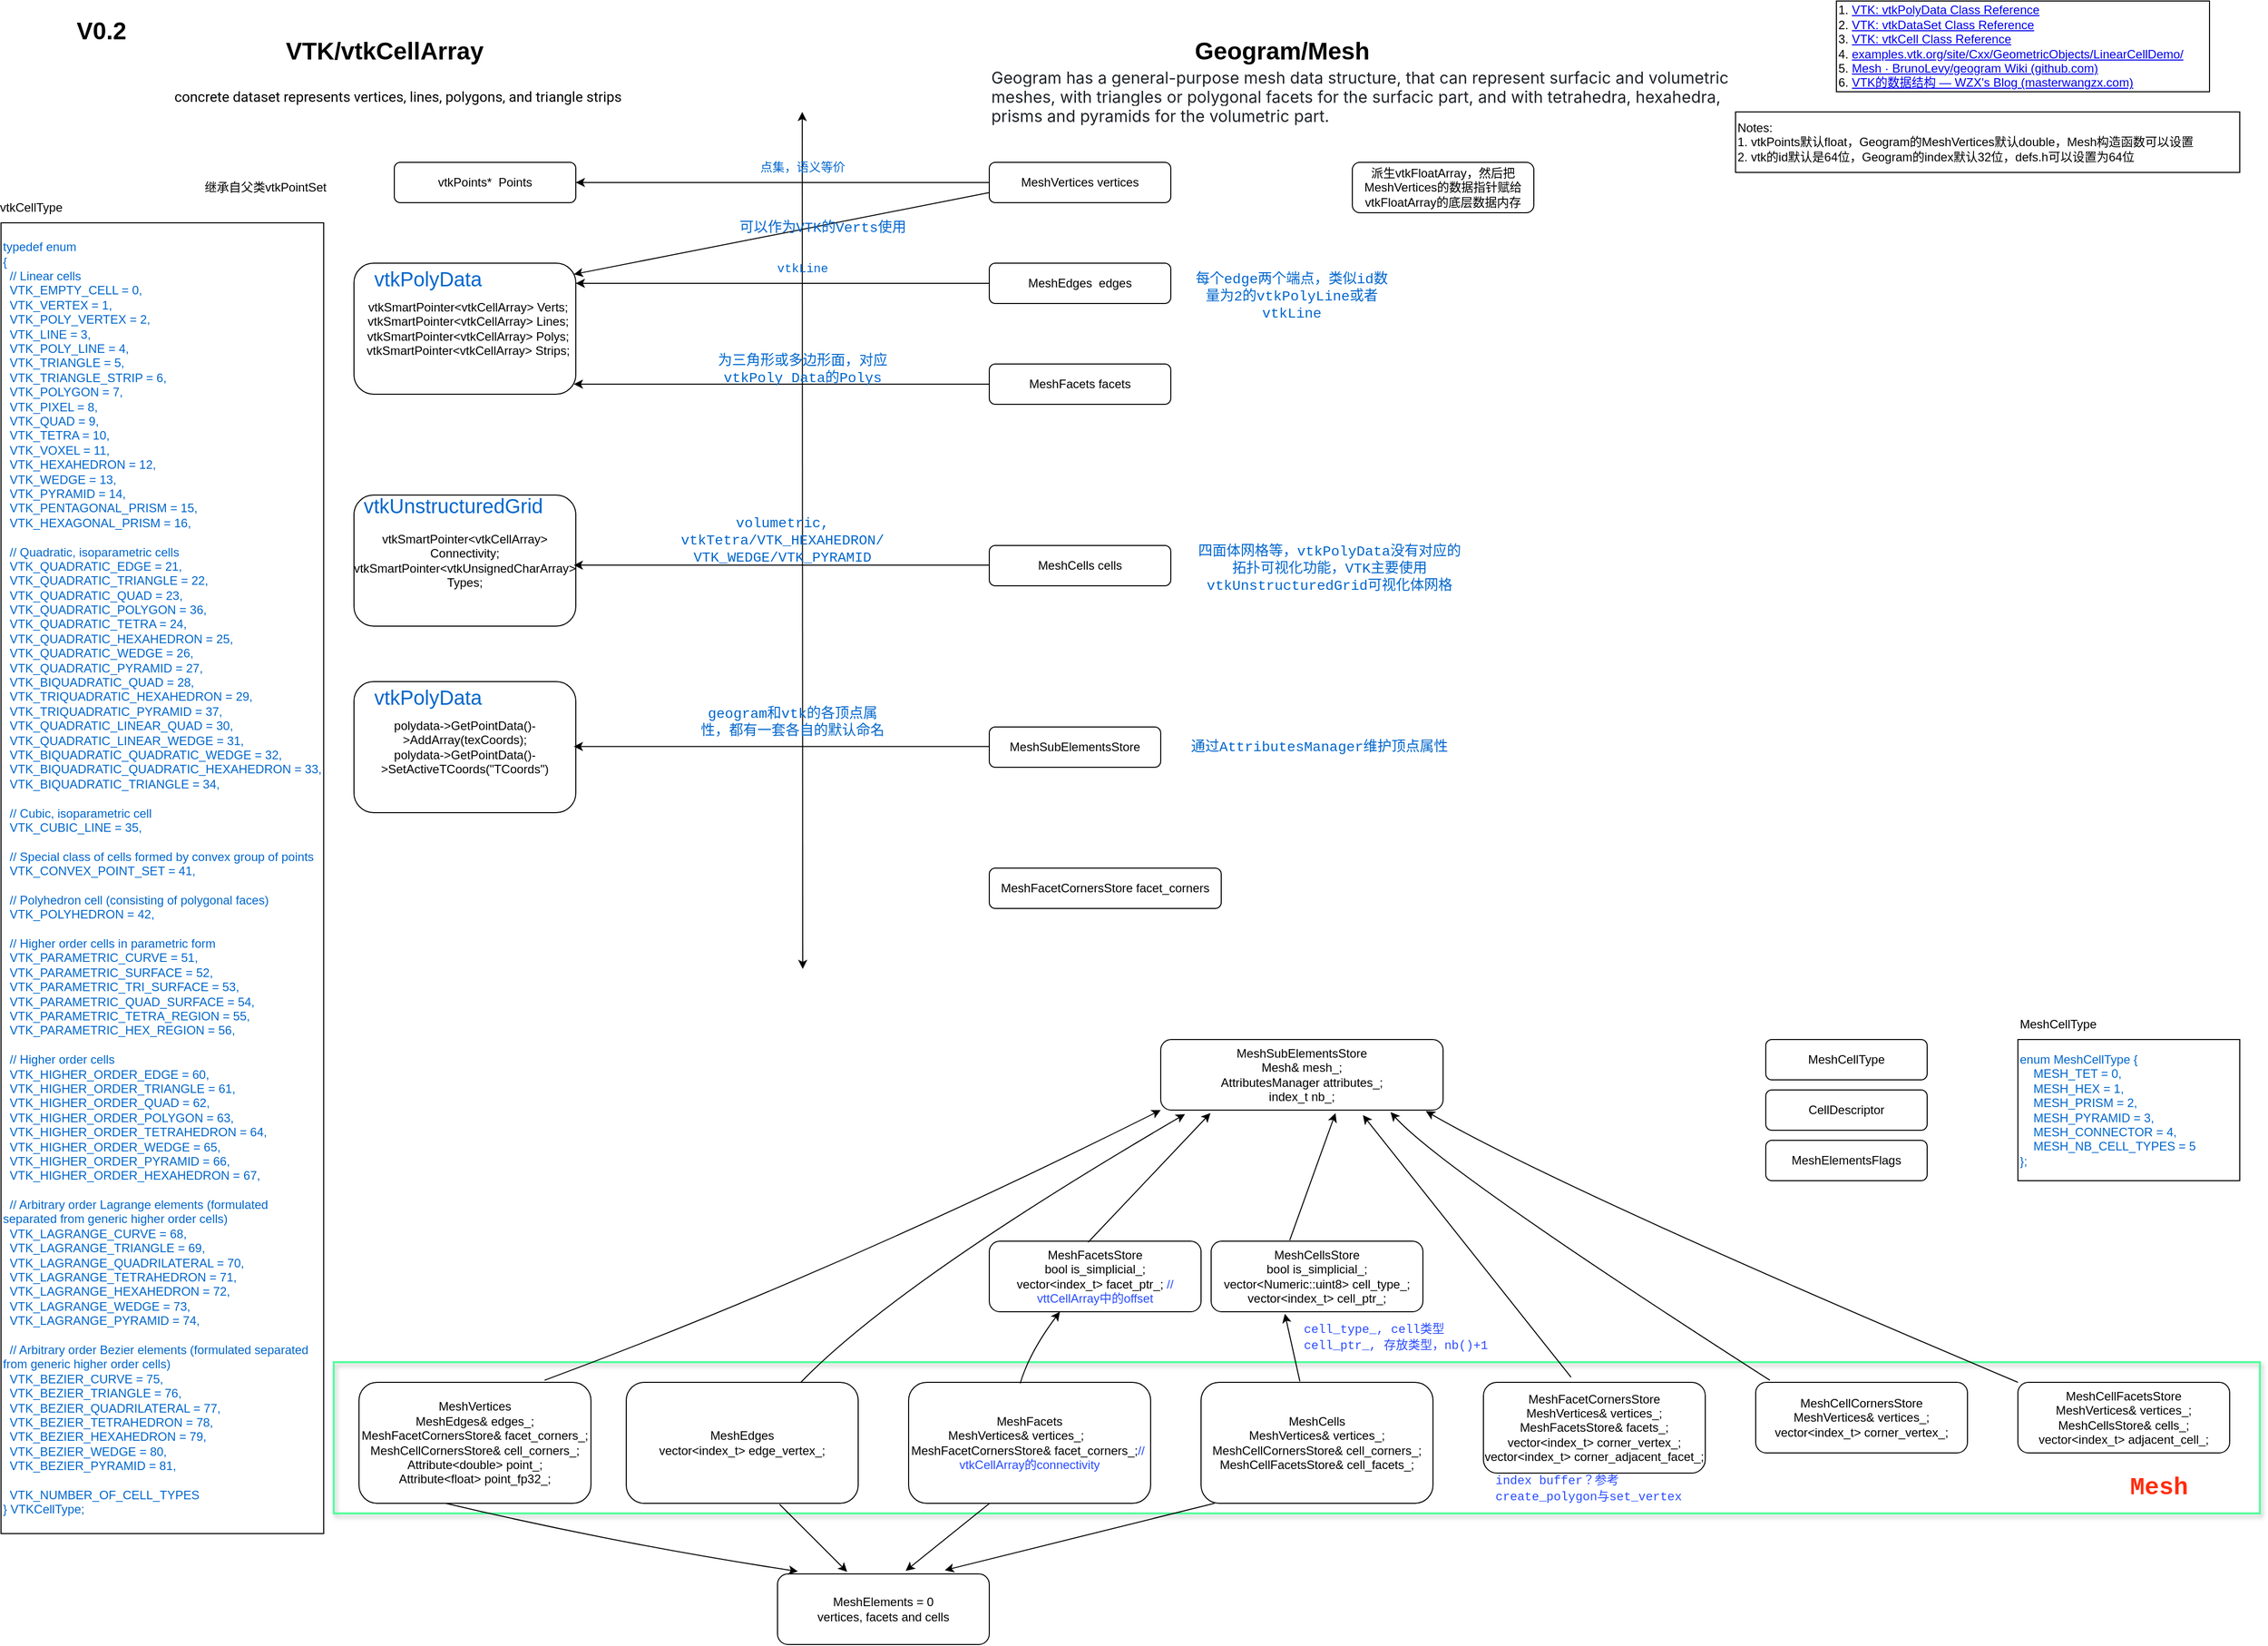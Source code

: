 <mxfile version="24.0.5" type="github">
  <diagram name="第 1 页" id="XMMu1WaElMCEHJz5GcHH">
    <mxGraphModel dx="2293" dy="1111" grid="1" gridSize="10" guides="1" tooltips="1" connect="1" arrows="1" fold="1" page="1" pageScale="1" pageWidth="2336" pageHeight="1654" math="0" shadow="0">
      <root>
        <mxCell id="0" />
        <mxCell id="1" parent="0" />
        <mxCell id="H90W-LeO9eNFpw4Knfnw-34" value="" style="rounded=0;whiteSpace=wrap;html=1;fillColor=none;strokeWidth=2;strokeColor=#52FF9D;glass=0;shadow=1;textShadow=1;" parent="1" vertex="1">
          <mxGeometry x="370" y="1360" width="1910" height="150" as="geometry" />
        </mxCell>
        <mxCell id="1BC19tzi-7-pTtwrjPw2-1" value="" style="endArrow=classic;startArrow=classic;html=1;rounded=0;" parent="1" edge="1">
          <mxGeometry width="50" height="50" relative="1" as="geometry">
            <mxPoint x="835" y="970" as="sourcePoint" />
            <mxPoint x="834.5" y="120" as="targetPoint" />
          </mxGeometry>
        </mxCell>
        <mxCell id="1BC19tzi-7-pTtwrjPw2-17" style="edgeStyle=orthogonalEdgeStyle;rounded=0;orthogonalLoop=1;jettySize=auto;html=1;exitX=0;exitY=0.5;exitDx=0;exitDy=0;entryX=1;entryY=0.5;entryDx=0;entryDy=0;" parent="1" source="1BC19tzi-7-pTtwrjPw2-2" target="1BC19tzi-7-pTtwrjPw2-7" edge="1">
          <mxGeometry relative="1" as="geometry" />
        </mxCell>
        <mxCell id="1BC19tzi-7-pTtwrjPw2-2" value="MeshVertices&amp;nbsp;vertices" style="rounded=1;whiteSpace=wrap;html=1;fillColor=none;" parent="1" vertex="1">
          <mxGeometry x="1020" y="170" width="180" height="40" as="geometry" />
        </mxCell>
        <mxCell id="1BC19tzi-7-pTtwrjPw2-3" style="edgeStyle=orthogonalEdgeStyle;rounded=0;orthogonalLoop=1;jettySize=auto;html=1;exitX=1;exitY=1;exitDx=0;exitDy=0;entryX=1;entryY=0.75;entryDx=0;entryDy=0;opacity=0;" parent="1" source="1BC19tzi-7-pTtwrjPw2-2" target="1BC19tzi-7-pTtwrjPw2-2" edge="1">
          <mxGeometry relative="1" as="geometry" />
        </mxCell>
        <mxCell id="1BC19tzi-7-pTtwrjPw2-4" value="MeshEdges&amp;nbsp; edges" style="rounded=1;whiteSpace=wrap;html=1;fillColor=none;" parent="1" vertex="1">
          <mxGeometry x="1020" y="270" width="180" height="40" as="geometry" />
        </mxCell>
        <mxCell id="1BC19tzi-7-pTtwrjPw2-5" value="MeshFacets facets" style="rounded=1;whiteSpace=wrap;html=1;fillColor=none;" parent="1" vertex="1">
          <mxGeometry x="1020" y="370" width="180" height="40" as="geometry" />
        </mxCell>
        <mxCell id="1BC19tzi-7-pTtwrjPw2-6" value="MeshCells cells" style="rounded=1;whiteSpace=wrap;html=1;fillColor=none;" parent="1" vertex="1">
          <mxGeometry x="1020" y="550" width="180" height="40" as="geometry" />
        </mxCell>
        <mxCell id="1BC19tzi-7-pTtwrjPw2-7" value="vtkPoints*&amp;nbsp; Points" style="rounded=1;whiteSpace=wrap;html=1;fillColor=none;" parent="1" vertex="1">
          <mxGeometry x="430" y="170" width="180" height="40" as="geometry" />
        </mxCell>
        <mxCell id="1BC19tzi-7-pTtwrjPw2-8" value="Geogram/Mesh" style="text;strokeColor=none;fillColor=none;html=1;fontSize=24;fontStyle=1;verticalAlign=middle;align=center;" parent="1" vertex="1">
          <mxGeometry x="1260" y="40" width="100" height="40" as="geometry" />
        </mxCell>
        <mxCell id="1BC19tzi-7-pTtwrjPw2-9" value="VTK/&lt;span style=&quot;text-wrap: wrap;&quot;&gt;&lt;font style=&quot;font-size: 24px;&quot;&gt;vtkCellArray&lt;/font&gt;&lt;/span&gt;" style="text;strokeColor=none;fillColor=none;html=1;fontSize=24;fontStyle=1;verticalAlign=middle;align=center;" parent="1" vertex="1">
          <mxGeometry x="370" y="40" width="100" height="40" as="geometry" />
        </mxCell>
        <mxCell id="1BC19tzi-7-pTtwrjPw2-10" value="1.&amp;nbsp;&lt;a href=&quot;https://vtk.org/doc/nightly/html/classvtkPolyData.html&quot;&gt;VTK: vtkPolyData Class Reference&lt;/a&gt;&lt;div&gt;2.&amp;nbsp;&lt;a href=&quot;https://vtk.org/doc/nightly/html/classvtkDataSet.html&quot;&gt;VTK: vtkDataSet Class Reference&lt;/a&gt;&lt;/div&gt;&lt;div&gt;3.&amp;nbsp;&lt;a href=&quot;https://vtk.org/doc/nightly/html/classvtkCell.html&quot;&gt;VTK: vtkCell Class Reference&lt;/a&gt;&lt;/div&gt;&lt;div&gt;4.&amp;nbsp;&lt;a href=&quot;https://examples.vtk.org/site/Cxx/GeometricObjects/LinearCellDemo/&quot;&gt;examples.vtk.org/site/Cxx/GeometricObjects/LinearCellDemo/&lt;/a&gt;&lt;br&gt;&lt;div&gt;5.&amp;nbsp;&lt;a style=&quot;background-color: initial;&quot; href=&quot;https://github.com/BrunoLevy/geogram/wiki/Mesh&quot;&gt;Mesh · BrunoLevy/geogram Wiki (github.com)&lt;/a&gt;&lt;/div&gt;&lt;/div&gt;&lt;div&gt;6.&amp;nbsp;&lt;a style=&quot;background-color: initial;&quot; href=&quot;https://masterwangzx.com/2018/10/23/vtk-data-structure/&quot;&gt;VTK的数据结构 — WZX&#39;s Blog (masterwangzx.com)&lt;/a&gt;&lt;/div&gt;" style="rounded=0;whiteSpace=wrap;html=1;align=left;" parent="1" vertex="1">
          <mxGeometry x="1860" y="10" width="370" height="90" as="geometry" />
        </mxCell>
        <mxCell id="1BC19tzi-7-pTtwrjPw2-11" value="继承自父类vtkPointSet" style="text;html=1;align=left;verticalAlign=middle;whiteSpace=wrap;rounded=0;" parent="1" vertex="1">
          <mxGeometry x="240" y="180" width="130" height="30" as="geometry" />
        </mxCell>
        <mxCell id="1BC19tzi-7-pTtwrjPw2-12" value="MeshFacetCornersStore facet_corners" style="rounded=1;whiteSpace=wrap;html=1;fillColor=none;" parent="1" vertex="1">
          <mxGeometry x="1020" y="870" width="230" height="40" as="geometry" />
        </mxCell>
        <mxCell id="1BC19tzi-7-pTtwrjPw2-13" value="&lt;div&gt;&amp;nbsp; vtkSmartPointer&amp;lt;vtkCellArray&amp;gt; Verts;&lt;/div&gt;&lt;div&gt;&amp;nbsp; vtkSmartPointer&amp;lt;vtkCellArray&amp;gt; Lines;&lt;/div&gt;&lt;div&gt;&amp;nbsp; vtkSmartPointer&amp;lt;vtkCellArray&amp;gt; Polys;&lt;/div&gt;&lt;div&gt;&amp;nbsp; vtkSmartPointer&amp;lt;vtkCellArray&amp;gt; Strips;&lt;/div&gt;" style="rounded=1;whiteSpace=wrap;html=1;fillColor=none;" parent="1" vertex="1">
          <mxGeometry x="390" y="270" width="220" height="130" as="geometry" />
        </mxCell>
        <mxCell id="1BC19tzi-7-pTtwrjPw2-14" value="&lt;span style=&quot;font-family: Roboto, sans-serif; font-size: 14px; background-color: rgb(255, 255, 255);&quot;&gt;concrete dataset represents vertices, lines, polygons, and triangle strips&lt;/span&gt;" style="text;html=1;align=left;verticalAlign=middle;whiteSpace=wrap;rounded=0;" parent="1" vertex="1">
          <mxGeometry x="210" y="90" width="460" height="30" as="geometry" />
        </mxCell>
        <mxCell id="1BC19tzi-7-pTtwrjPw2-15" value="&lt;span style=&quot;color: rgb(31, 35, 40); font-family: -apple-system, BlinkMacSystemFont, &amp;quot;Segoe UI&amp;quot;, &amp;quot;Noto Sans&amp;quot;, Helvetica, Arial, sans-serif, &amp;quot;Apple Color Emoji&amp;quot;, &amp;quot;Segoe UI Emoji&amp;quot;; font-size: 16px; background-color: rgb(255, 255, 255);&quot;&gt;Geogram has a general-purpose mesh data structure, that can represent surfacic and volumetric meshes, with triangles or polygonal facets for the surfacic part, and with tetrahedra, hexahedra, prisms and pyramids for the volumetric part.&lt;/span&gt;" style="text;html=1;align=left;verticalAlign=middle;whiteSpace=wrap;rounded=0;" parent="1" vertex="1">
          <mxGeometry x="1020" y="90" width="740" height="30" as="geometry" />
        </mxCell>
        <mxCell id="1BC19tzi-7-pTtwrjPw2-16" value="vtkCellType" style="text;html=1;align=center;verticalAlign=middle;whiteSpace=wrap;rounded=0;" parent="1" vertex="1">
          <mxGeometry x="40" y="200" width="60" height="30" as="geometry" />
        </mxCell>
        <mxCell id="1BC19tzi-7-pTtwrjPw2-20" value="" style="endArrow=classic;html=1;rounded=0;entryX=0.991;entryY=0.085;entryDx=0;entryDy=0;entryPerimeter=0;exitX=0;exitY=0.75;exitDx=0;exitDy=0;" parent="1" source="1BC19tzi-7-pTtwrjPw2-2" target="1BC19tzi-7-pTtwrjPw2-13" edge="1">
          <mxGeometry width="50" height="50" relative="1" as="geometry">
            <mxPoint x="700" y="280" as="sourcePoint" />
            <mxPoint x="750" y="230" as="targetPoint" />
          </mxGeometry>
        </mxCell>
        <mxCell id="1BC19tzi-7-pTtwrjPw2-21" value="&lt;font color=&quot;#0066cc&quot; face=&quot;Courier New&quot;&gt;点集，语义等价&lt;/font&gt;" style="text;html=1;align=center;verticalAlign=middle;whiteSpace=wrap;rounded=0;" parent="1" vertex="1">
          <mxGeometry x="770" y="160" width="130" height="30" as="geometry" />
        </mxCell>
        <mxCell id="1BC19tzi-7-pTtwrjPw2-22" value="&lt;font color=&quot;#0066cc&quot; style=&quot;font-size: 14px;&quot; face=&quot;Courier New&quot;&gt;可以作为VTK的Verts使用&lt;/font&gt;" style="text;html=1;align=center;verticalAlign=middle;whiteSpace=wrap;rounded=0;" parent="1" vertex="1">
          <mxGeometry x="760" y="220" width="190" height="30" as="geometry" />
        </mxCell>
        <mxCell id="1BC19tzi-7-pTtwrjPw2-23" style="edgeStyle=orthogonalEdgeStyle;rounded=0;orthogonalLoop=1;jettySize=auto;html=1;exitX=0;exitY=0.5;exitDx=0;exitDy=0;entryX=0.991;entryY=0.923;entryDx=0;entryDy=0;entryPerimeter=0;" parent="1" source="1BC19tzi-7-pTtwrjPw2-5" target="1BC19tzi-7-pTtwrjPw2-13" edge="1">
          <mxGeometry relative="1" as="geometry" />
        </mxCell>
        <mxCell id="1BC19tzi-7-pTtwrjPw2-24" value="&lt;font color=&quot;#0066cc&quot; style=&quot;font-size: 14px;&quot; face=&quot;Courier New&quot;&gt;为三角形或多边形面，对应vtkPoly Data的Polys&lt;/font&gt;" style="text;html=1;align=center;verticalAlign=middle;whiteSpace=wrap;rounded=0;" parent="1" vertex="1">
          <mxGeometry x="750" y="360" width="170" height="30" as="geometry" />
        </mxCell>
        <mxCell id="1BC19tzi-7-pTtwrjPw2-25" value="&lt;font face=&quot;Courier New&quot; color=&quot;#0066cc&quot;&gt;&lt;span style=&quot;font-size: 14px;&quot;&gt;每个edge两个端点，类似id数量为2的vtkPolyLine或者vtkLine&lt;/span&gt;&lt;/font&gt;" style="text;html=1;align=center;verticalAlign=middle;whiteSpace=wrap;rounded=0;" parent="1" vertex="1">
          <mxGeometry x="1220" y="275" width="200" height="55" as="geometry" />
        </mxCell>
        <mxCell id="1BC19tzi-7-pTtwrjPw2-26" value="&lt;font face=&quot;Courier New&quot; color=&quot;#0066cc&quot;&gt;&lt;span style=&quot;font-size: 14px;&quot;&gt;四面体网格等，vtkPolyData没有对应的拓扑可视化功能，VTK主要使用vtkUnstructuredGrid可视化体网格&lt;/span&gt;&lt;/font&gt;" style="text;html=1;align=center;verticalAlign=middle;whiteSpace=wrap;rounded=0;" parent="1" vertex="1">
          <mxGeometry x="1220" y="540" width="275" height="65" as="geometry" />
        </mxCell>
        <mxCell id="1BC19tzi-7-pTtwrjPw2-27" value="&lt;h1&gt;V0.2&lt;/h1&gt;" style="text;html=1;spacing=5;spacingTop=-20;whiteSpace=wrap;overflow=hidden;rounded=0;" parent="1" vertex="1">
          <mxGeometry x="110" y="20" width="70" height="40" as="geometry" />
        </mxCell>
        <mxCell id="H90W-LeO9eNFpw4Knfnw-1" value="派生vtkFloatArray，然后把MeshVertices的数据指针赋给vtkFloatArray的底层数据内存" style="rounded=1;whiteSpace=wrap;html=1;fillColor=none;" parent="1" vertex="1">
          <mxGeometry x="1380" y="170" width="180" height="50" as="geometry" />
        </mxCell>
        <mxCell id="H90W-LeO9eNFpw4Knfnw-2" value="MeshSubElementsStore&lt;div&gt;&lt;div&gt;Mesh&amp;amp; mesh_;&lt;/div&gt;&lt;div&gt;AttributesManager attributes_;&lt;/div&gt;&lt;div&gt;index_t nb_;&lt;/div&gt;&lt;/div&gt;" style="rounded=1;whiteSpace=wrap;html=1;fillColor=none;" parent="1" vertex="1">
          <mxGeometry x="1190" y="1040" width="280" height="70" as="geometry" />
        </mxCell>
        <mxCell id="H90W-LeO9eNFpw4Knfnw-3" value="MeshElements = 0&lt;div&gt;vertices, facets and cells&lt;br&gt;&lt;/div&gt;" style="rounded=1;whiteSpace=wrap;html=1;fillColor=none;" parent="1" vertex="1">
          <mxGeometry x="810" y="1570" width="210" height="70" as="geometry" />
        </mxCell>
        <mxCell id="H90W-LeO9eNFpw4Knfnw-4" value="&lt;div&gt;MeshVertices&lt;br&gt;&lt;/div&gt;&lt;div&gt;&lt;div&gt;MeshEdges&amp;amp; edges_;&lt;/div&gt;&lt;div&gt;MeshFacetCornersStore&amp;amp; facet_corners_;&lt;/div&gt;&lt;div&gt;MeshCellCornersStore&amp;amp; cell_corners_;&lt;/div&gt;&lt;div&gt;Attribute&amp;lt;double&amp;gt; point_;&lt;/div&gt;&lt;div&gt;Attribute&amp;lt;float&amp;gt; point_fp32_;&lt;/div&gt;&lt;/div&gt;" style="rounded=1;whiteSpace=wrap;html=1;fillColor=none;" parent="1" vertex="1">
          <mxGeometry x="395" y="1380" width="230" height="120" as="geometry" />
        </mxCell>
        <mxCell id="H90W-LeO9eNFpw4Knfnw-6" value="" style="curved=1;endArrow=classic;html=1;rounded=0;entryX=0.096;entryY=-0.035;entryDx=0;entryDy=0;exitX=0.374;exitY=1;exitDx=0;exitDy=0;exitPerimeter=0;entryPerimeter=0;" parent="1" source="H90W-LeO9eNFpw4Knfnw-4" target="H90W-LeO9eNFpw4Knfnw-3" edge="1">
          <mxGeometry width="50" height="50" relative="1" as="geometry">
            <mxPoint x="980" y="1330" as="sourcePoint" />
            <mxPoint x="900" y="1240" as="targetPoint" />
            <Array as="points">
              <mxPoint x="650" y="1540" />
            </Array>
          </mxGeometry>
        </mxCell>
        <mxCell id="H90W-LeO9eNFpw4Knfnw-8" value="" style="curved=1;endArrow=classic;html=1;rounded=0;entryX=0;entryY=1;entryDx=0;entryDy=0;exitX=0.8;exitY=-0.017;exitDx=0;exitDy=0;exitPerimeter=0;" parent="1" source="H90W-LeO9eNFpw4Knfnw-4" target="H90W-LeO9eNFpw4Knfnw-2" edge="1">
          <mxGeometry width="50" height="50" relative="1" as="geometry">
            <mxPoint x="970" y="1370" as="sourcePoint" />
            <mxPoint x="1140" y="1190" as="targetPoint" />
            <Array as="points">
              <mxPoint x="870" y="1270" />
            </Array>
          </mxGeometry>
        </mxCell>
        <mxCell id="H90W-LeO9eNFpw4Knfnw-9" value="MeshEdges&lt;div&gt;vector&amp;lt;index_t&amp;gt; edge_vertex_;&lt;br&gt;&lt;/div&gt;" style="rounded=1;whiteSpace=wrap;html=1;fillColor=none;" parent="1" vertex="1">
          <mxGeometry x="660" y="1380" width="230" height="120" as="geometry" />
        </mxCell>
        <mxCell id="H90W-LeO9eNFpw4Knfnw-10" value="MeshFacetsStore&lt;div&gt;bool is_simplicial_;&lt;br&gt;&lt;div&gt;vector&amp;lt;index_t&amp;gt; facet_ptr_;&lt;font color=&quot;#21ff5c&quot;&gt;&amp;nbsp;&lt;/font&gt;&lt;font color=&quot;#294cff&quot;&gt;// vttCellArray中的offset&lt;/font&gt;&lt;br&gt;&lt;/div&gt;&lt;/div&gt;" style="rounded=1;whiteSpace=wrap;html=1;fillColor=none;" parent="1" vertex="1">
          <mxGeometry x="1020" y="1240" width="210" height="70" as="geometry" />
        </mxCell>
        <mxCell id="H90W-LeO9eNFpw4Knfnw-11" value="" style="curved=1;endArrow=classic;html=1;rounded=0;entryX=0.329;entryY=-0.029;entryDx=0;entryDy=0;entryPerimeter=0;exitX=0.661;exitY=1.008;exitDx=0;exitDy=0;exitPerimeter=0;" parent="1" target="H90W-LeO9eNFpw4Knfnw-3" edge="1" source="H90W-LeO9eNFpw4Knfnw-9">
          <mxGeometry width="50" height="50" relative="1" as="geometry">
            <mxPoint x="819.375" y="1505.01" as="sourcePoint" />
            <mxPoint x="841.3" y="1310" as="targetPoint" />
            <Array as="points" />
          </mxGeometry>
        </mxCell>
        <mxCell id="H90W-LeO9eNFpw4Knfnw-12" value="" style="curved=1;endArrow=classic;html=1;rounded=0;entryX=0.086;entryY=1.057;entryDx=0;entryDy=0;entryPerimeter=0;" parent="1" source="H90W-LeO9eNFpw4Knfnw-9" target="H90W-LeO9eNFpw4Knfnw-2" edge="1">
          <mxGeometry width="50" height="50" relative="1" as="geometry">
            <mxPoint x="724" y="1370.04" as="sourcePoint" />
            <mxPoint x="1030" y="1182.04" as="targetPoint" />
            <Array as="points">
              <mxPoint x="930" y="1280" />
            </Array>
          </mxGeometry>
        </mxCell>
        <mxCell id="H90W-LeO9eNFpw4Knfnw-13" value="&lt;div&gt;&lt;div&gt;MeshFacetCornersStore&lt;br&gt;&lt;/div&gt;&lt;/div&gt;&lt;div&gt;&lt;div&gt;MeshVertices&amp;amp; vertices_;&lt;/div&gt;&lt;div&gt;MeshFacetsStore&amp;amp; facets_;&lt;/div&gt;&lt;div&gt;vector&amp;lt;index_t&amp;gt; corner_vertex_;&lt;/div&gt;&lt;div&gt;vector&amp;lt;index_t&amp;gt; corner_adjacent_facet_;&lt;/div&gt;&lt;/div&gt;" style="rounded=1;whiteSpace=wrap;html=1;fillColor=none;" parent="1" vertex="1">
          <mxGeometry x="1510" y="1380" width="220" height="90" as="geometry" />
        </mxCell>
        <mxCell id="H90W-LeO9eNFpw4Knfnw-14" value="" style="curved=1;endArrow=classic;html=1;rounded=0;entryX=0.176;entryY=1.043;entryDx=0;entryDy=0;exitX=0.467;exitY=0.014;exitDx=0;exitDy=0;exitPerimeter=0;entryPerimeter=0;" parent="1" source="H90W-LeO9eNFpw4Knfnw-10" target="H90W-LeO9eNFpw4Knfnw-2" edge="1">
          <mxGeometry width="50" height="50" relative="1" as="geometry">
            <mxPoint x="988" y="1367.96" as="sourcePoint" />
            <mxPoint x="1091" y="1180" as="targetPoint" />
            <Array as="points" />
          </mxGeometry>
        </mxCell>
        <mxCell id="H90W-LeO9eNFpw4Knfnw-16" value="" style="curved=1;endArrow=classic;html=1;rounded=0;exitX=0.395;exitY=-0.056;exitDx=0;exitDy=0;exitPerimeter=0;entryX=0.716;entryY=1.071;entryDx=0;entryDy=0;entryPerimeter=0;" parent="1" source="H90W-LeO9eNFpw4Knfnw-13" target="H90W-LeO9eNFpw4Knfnw-2" edge="1">
          <mxGeometry width="50" height="50" relative="1" as="geometry">
            <mxPoint x="1199.96" y="1236" as="sourcePoint" />
            <mxPoint x="1240" y="1180" as="targetPoint" />
            <Array as="points" />
          </mxGeometry>
        </mxCell>
        <mxCell id="H90W-LeO9eNFpw4Knfnw-17" value="&lt;div&gt;&lt;div&gt;MeshFacets&lt;br&gt;&lt;/div&gt;&lt;div&gt;MeshVertices&amp;amp; vertices_;&amp;nbsp; &amp;nbsp; &amp;nbsp; &amp;nbsp;&amp;nbsp;&lt;/div&gt;&lt;div&gt;MeshFacetCornersStore&amp;amp; facet_corners_;&lt;font color=&quot;#294cff&quot;&gt;//&amp;nbsp;&lt;/font&gt;&lt;/div&gt;&lt;div&gt;&lt;font color=&quot;#294cff&quot;&gt;vtkCellArray的connectivity&lt;/font&gt;&lt;/div&gt;&lt;/div&gt;" style="rounded=1;whiteSpace=wrap;html=1;fillColor=none;" parent="1" vertex="1">
          <mxGeometry x="940" y="1380" width="240" height="120" as="geometry" />
        </mxCell>
        <mxCell id="H90W-LeO9eNFpw4Knfnw-18" value="" style="curved=1;endArrow=classic;html=1;rounded=0;entryX=0.605;entryY=-0.043;entryDx=0;entryDy=0;entryPerimeter=0;" parent="1" target="H90W-LeO9eNFpw4Knfnw-3" edge="1">
          <mxGeometry width="50" height="50" relative="1" as="geometry">
            <mxPoint x="1020.289" y="1500" as="sourcePoint" />
            <mxPoint x="909.72" y="1300" as="targetPoint" />
            <Array as="points" />
          </mxGeometry>
        </mxCell>
        <mxCell id="H90W-LeO9eNFpw4Knfnw-19" value="" style="curved=1;endArrow=classic;html=1;rounded=0;exitX=0.461;exitY=0.008;exitDx=0;exitDy=0;exitPerimeter=0;" parent="1" source="H90W-LeO9eNFpw4Knfnw-17" edge="1">
          <mxGeometry width="50" height="50" relative="1" as="geometry">
            <mxPoint x="909.63" y="1507.96" as="sourcePoint" />
            <mxPoint x="1090" y="1310" as="targetPoint" />
            <Array as="points">
              <mxPoint x="1060" y="1350" />
            </Array>
          </mxGeometry>
        </mxCell>
        <mxCell id="H90W-LeO9eNFpw4Knfnw-20" value="&lt;div&gt;CellDescriptor&lt;br&gt;&lt;/div&gt;" style="rounded=1;whiteSpace=wrap;html=1;fillColor=none;" parent="1" vertex="1">
          <mxGeometry x="1790" y="1090" width="160" height="40" as="geometry" />
        </mxCell>
        <mxCell id="H90W-LeO9eNFpw4Knfnw-22" value="" style="curved=1;endArrow=classic;html=1;rounded=0;entryX=0.619;entryY=1.043;entryDx=0;entryDy=0;exitX=0.371;exitY=-0.014;exitDx=0;exitDy=0;entryPerimeter=0;exitPerimeter=0;" parent="1" source="H90W-LeO9eNFpw4Knfnw-21" target="H90W-LeO9eNFpw4Knfnw-2" edge="1">
          <mxGeometry width="50" height="50" relative="1" as="geometry">
            <mxPoint x="1309.04" y="1211" as="sourcePoint" />
            <mxPoint x="1200" y="1150" as="targetPoint" />
            <Array as="points" />
          </mxGeometry>
        </mxCell>
        <mxCell id="H90W-LeO9eNFpw4Knfnw-23" value="MeshCellCornersStore&lt;br&gt;&lt;div&gt;&lt;div&gt;MeshVertices&amp;amp; vertices_;&lt;/div&gt;&lt;div&gt;vector&amp;lt;index_t&amp;gt; corner_vertex_;&lt;/div&gt;&lt;/div&gt;" style="rounded=1;whiteSpace=wrap;html=1;fillColor=none;" parent="1" vertex="1">
          <mxGeometry x="1780" y="1380" width="210" height="70" as="geometry" />
        </mxCell>
        <mxCell id="H90W-LeO9eNFpw4Knfnw-24" value="" style="curved=1;endArrow=classic;html=1;rounded=0;entryX=0.814;entryY=1.029;entryDx=0;entryDy=0;exitX=0.067;exitY=-0.029;exitDx=0;exitDy=0;exitPerimeter=0;entryPerimeter=0;" parent="1" source="H90W-LeO9eNFpw4Knfnw-23" target="H90W-LeO9eNFpw4Knfnw-2" edge="1">
          <mxGeometry width="50" height="50" relative="1" as="geometry">
            <mxPoint x="1560" y="1210" as="sourcePoint" />
            <mxPoint x="1360" y="1130" as="targetPoint" />
            <Array as="points">
              <mxPoint x="1470" y="1170" />
            </Array>
          </mxGeometry>
        </mxCell>
        <mxCell id="H90W-LeO9eNFpw4Knfnw-25" value="MeshCellFacetsStore&lt;div&gt;&lt;div&gt;MeshVertices&amp;amp; vertices_;&lt;/div&gt;&lt;div&gt;MeshCellsStore&amp;amp; cells_;&lt;/div&gt;&lt;div&gt;vector&amp;lt;index_t&amp;gt; adjacent_cell_;&lt;/div&gt;&lt;/div&gt;" style="rounded=1;whiteSpace=wrap;html=1;fillColor=none;" parent="1" vertex="1">
          <mxGeometry x="2040" y="1380" width="210" height="70" as="geometry" />
        </mxCell>
        <mxCell id="H90W-LeO9eNFpw4Knfnw-26" value="" style="curved=1;endArrow=classic;html=1;rounded=0;entryX=0.939;entryY=1.014;entryDx=0;entryDy=0;exitX=0;exitY=0;exitDx=0;exitDy=0;entryPerimeter=0;" parent="1" source="H90W-LeO9eNFpw4Knfnw-25" target="H90W-LeO9eNFpw4Knfnw-2" edge="1">
          <mxGeometry width="50" height="50" relative="1" as="geometry">
            <mxPoint x="1814" y="1228" as="sourcePoint" />
            <mxPoint x="1360" y="1110" as="targetPoint" />
            <Array as="points">
              <mxPoint x="1590" y="1190" />
            </Array>
          </mxGeometry>
        </mxCell>
        <mxCell id="H90W-LeO9eNFpw4Knfnw-27" value="MeshCells&lt;div&gt;&lt;div&gt;MeshVertices&amp;amp; vertices_;&lt;/div&gt;&lt;div&gt;MeshCellCornersStore&amp;amp; cell_corners_;&lt;/div&gt;&lt;div&gt;MeshCellFacetsStore&amp;amp; cell_facets_;&lt;/div&gt;&lt;/div&gt;" style="rounded=1;whiteSpace=wrap;html=1;fillColor=none;" parent="1" vertex="1">
          <mxGeometry x="1230" y="1380" width="230" height="120" as="geometry" />
        </mxCell>
        <mxCell id="H90W-LeO9eNFpw4Knfnw-28" value="" style="curved=1;endArrow=classic;html=1;rounded=0;entryX=0.348;entryY=1.029;entryDx=0;entryDy=0;exitX=0.426;exitY=-0.008;exitDx=0;exitDy=0;entryPerimeter=0;exitPerimeter=0;" parent="1" source="H90W-LeO9eNFpw4Knfnw-27" target="H90W-LeO9eNFpw4Knfnw-21" edge="1">
          <mxGeometry width="50" height="50" relative="1" as="geometry">
            <mxPoint x="1549.97" y="1391" as="sourcePoint" />
            <mxPoint x="1604.6" y="1320" as="targetPoint" />
            <Array as="points" />
          </mxGeometry>
        </mxCell>
        <mxCell id="H90W-LeO9eNFpw4Knfnw-29" value="" style="curved=1;endArrow=classic;html=1;rounded=0;entryX=0.79;entryY=-0.052;entryDx=0;entryDy=0;entryPerimeter=0;" parent="1" target="H90W-LeO9eNFpw4Knfnw-3" edge="1">
          <mxGeometry width="50" height="50" relative="1" as="geometry">
            <mxPoint x="1243.239" y="1500" as="sourcePoint" />
            <mxPoint x="1209.95" y="1567" as="targetPoint" />
            <Array as="points" />
          </mxGeometry>
        </mxCell>
        <mxCell id="H90W-LeO9eNFpw4Knfnw-30" value="&lt;div&gt;MeshElementsFlags&lt;br&gt;&lt;/div&gt;" style="rounded=1;whiteSpace=wrap;html=1;fillColor=none;" parent="1" vertex="1">
          <mxGeometry x="1790" y="1140" width="160" height="40" as="geometry" />
        </mxCell>
        <mxCell id="H90W-LeO9eNFpw4Knfnw-21" value="&lt;div&gt;&lt;div&gt;MeshCellsStore&lt;br&gt;&lt;/div&gt;&lt;/div&gt;&lt;div&gt;&lt;div&gt;bool is_simplicial_;&lt;/div&gt;&lt;div&gt;vector&amp;lt;Numeric::uint8&amp;gt; cell_type_;&lt;/div&gt;&lt;div&gt;vector&amp;lt;index_t&amp;gt; cell_ptr_;&lt;/div&gt;&lt;/div&gt;" style="rounded=1;whiteSpace=wrap;html=1;fillColor=none;" parent="1" vertex="1">
          <mxGeometry x="1240" y="1240" width="210" height="70" as="geometry" />
        </mxCell>
        <mxCell id="H90W-LeO9eNFpw4Knfnw-35" value="&lt;font color=&quot;#ff2d0d&quot; face=&quot;Courier New&quot; style=&quot;font-size: 24px;&quot;&gt;&lt;b&gt;Mesh&lt;/b&gt;&lt;/font&gt;" style="text;html=1;align=center;verticalAlign=middle;whiteSpace=wrap;rounded=0;" parent="1" vertex="1">
          <mxGeometry x="2150" y="1470" width="60" height="30" as="geometry" />
        </mxCell>
        <mxCell id="H90W-LeO9eNFpw4Knfnw-36" value="&lt;div&gt;MeshCellType&lt;br&gt;&lt;/div&gt;" style="rounded=1;whiteSpace=wrap;html=1;fillColor=none;" parent="1" vertex="1">
          <mxGeometry x="1790" y="1040" width="160" height="40" as="geometry" />
        </mxCell>
        <mxCell id="H90W-LeO9eNFpw4Knfnw-37" value="&lt;font face=&quot;Courier New&quot; color=&quot;#294cff&quot;&gt;index buffer？参考create_polygon与set_vertex&lt;/font&gt;" style="text;html=1;align=left;verticalAlign=middle;whiteSpace=wrap;rounded=0;" parent="1" vertex="1">
          <mxGeometry x="1520" y="1470" width="200" height="30" as="geometry" />
        </mxCell>
        <mxCell id="H90W-LeO9eNFpw4Knfnw-38" value="Notes:&lt;div&gt;1. vtkPoints默认float，Geogram的MeshVertices默认double，Mesh构造函数可以设置&lt;/div&gt;&lt;div&gt;2. vtk的id默认是64位，Geogram的index默认32位，defs.h可以设置为64位&lt;/div&gt;" style="rounded=0;whiteSpace=wrap;html=1;align=left;" parent="1" vertex="1">
          <mxGeometry x="1760" y="120" width="500" height="60" as="geometry" />
        </mxCell>
        <mxCell id="z10PdW8iMCry290luzMG-1" value="&lt;font face=&quot;Courier New&quot; color=&quot;#294cff&quot;&gt;cell_type_, cell类型&lt;/font&gt;&lt;div&gt;&lt;font face=&quot;Courier New&quot; color=&quot;#294cff&quot;&gt;cell_ptr_, 存放类型，nb()+1&lt;/font&gt;&lt;/div&gt;" style="text;html=1;align=left;verticalAlign=middle;whiteSpace=wrap;rounded=0;" vertex="1" parent="1">
          <mxGeometry x="1330" y="1320" width="200" height="30" as="geometry" />
        </mxCell>
        <mxCell id="z10PdW8iMCry290luzMG-2" style="edgeStyle=orthogonalEdgeStyle;rounded=0;orthogonalLoop=1;jettySize=auto;html=1;exitX=0;exitY=0.5;exitDx=0;exitDy=0;entryX=1;entryY=0.5;entryDx=0;entryDy=0;" edge="1" parent="1">
          <mxGeometry relative="1" as="geometry">
            <mxPoint x="1020" y="290" as="sourcePoint" />
            <mxPoint x="610" y="290" as="targetPoint" />
          </mxGeometry>
        </mxCell>
        <mxCell id="z10PdW8iMCry290luzMG-3" value="&lt;font color=&quot;#0066cc&quot; face=&quot;Courier New&quot;&gt;vtkLine&lt;/font&gt;" style="text;html=1;align=center;verticalAlign=middle;whiteSpace=wrap;rounded=0;" vertex="1" parent="1">
          <mxGeometry x="770" y="260" width="130" height="30" as="geometry" />
        </mxCell>
        <mxCell id="z10PdW8iMCry290luzMG-4" value="vtkSmartPointer&amp;lt;vtkCellArray&amp;gt; Connectivity;&lt;br&gt;&lt;div&gt;vtkSmartPointer&amp;lt;vtkUnsignedCharArray&amp;gt; Types;&lt;br&gt;&lt;/div&gt;" style="rounded=1;whiteSpace=wrap;html=1;fillColor=none;" vertex="1" parent="1">
          <mxGeometry x="390" y="500" width="220" height="130" as="geometry" />
        </mxCell>
        <mxCell id="z10PdW8iMCry290luzMG-5" value="&lt;font face=&quot;Courier New&quot; color=&quot;#0066cc&quot;&gt;&lt;span style=&quot;font-size: 14px;&quot;&gt;volumetric, vtkTetra/VTK_HEXAHEDRON/&lt;/span&gt;&lt;/font&gt;&lt;div&gt;&lt;font face=&quot;Courier New&quot; color=&quot;#0066cc&quot;&gt;&lt;span style=&quot;font-size: 14px;&quot;&gt;VTK_WEDGE/VTK_PYRAMID&lt;/span&gt;&lt;/font&gt;&lt;/div&gt;" style="text;html=1;align=center;verticalAlign=middle;whiteSpace=wrap;rounded=0;" vertex="1" parent="1">
          <mxGeometry x="730" y="530" width="170" height="30" as="geometry" />
        </mxCell>
        <mxCell id="z10PdW8iMCry290luzMG-6" style="edgeStyle=orthogonalEdgeStyle;rounded=0;orthogonalLoop=1;jettySize=auto;html=1;exitX=0;exitY=0.5;exitDx=0;exitDy=0;entryX=0.991;entryY=0.923;entryDx=0;entryDy=0;entryPerimeter=0;" edge="1" parent="1">
          <mxGeometry relative="1" as="geometry">
            <mxPoint x="1020" y="569.51" as="sourcePoint" />
            <mxPoint x="608" y="569.51" as="targetPoint" />
          </mxGeometry>
        </mxCell>
        <mxCell id="z10PdW8iMCry290luzMG-8" value="&lt;div&gt;typedef enum&lt;/div&gt;&lt;div&gt;{&lt;/div&gt;&lt;div&gt;&amp;nbsp; // Linear cells&lt;/div&gt;&lt;div&gt;&amp;nbsp; VTK_EMPTY_CELL = 0,&lt;/div&gt;&lt;div&gt;&amp;nbsp; VTK_VERTEX = 1,&lt;/div&gt;&lt;div&gt;&amp;nbsp; VTK_POLY_VERTEX = 2,&lt;/div&gt;&lt;div&gt;&amp;nbsp; VTK_LINE = 3,&lt;/div&gt;&lt;div&gt;&amp;nbsp; VTK_POLY_LINE = 4,&lt;/div&gt;&lt;div&gt;&amp;nbsp; VTK_TRIANGLE = 5,&lt;/div&gt;&lt;div&gt;&amp;nbsp; VTK_TRIANGLE_STRIP = 6,&lt;/div&gt;&lt;div&gt;&amp;nbsp; VTK_POLYGON = 7,&lt;/div&gt;&lt;div&gt;&amp;nbsp; VTK_PIXEL = 8,&lt;/div&gt;&lt;div&gt;&amp;nbsp; VTK_QUAD = 9,&lt;/div&gt;&lt;div&gt;&amp;nbsp; VTK_TETRA = 10,&lt;/div&gt;&lt;div&gt;&amp;nbsp; VTK_VOXEL = 11,&lt;/div&gt;&lt;div&gt;&amp;nbsp; VTK_HEXAHEDRON = 12,&lt;/div&gt;&lt;div&gt;&amp;nbsp; VTK_WEDGE = 13,&lt;/div&gt;&lt;div&gt;&amp;nbsp; VTK_PYRAMID = 14,&lt;/div&gt;&lt;div&gt;&amp;nbsp; VTK_PENTAGONAL_PRISM = 15,&lt;/div&gt;&lt;div&gt;&amp;nbsp; VTK_HEXAGONAL_PRISM = 16,&lt;/div&gt;&lt;div&gt;&lt;br&gt;&lt;/div&gt;&lt;div&gt;&amp;nbsp; // Quadratic, isoparametric cells&lt;/div&gt;&lt;div&gt;&amp;nbsp; VTK_QUADRATIC_EDGE = 21,&lt;/div&gt;&lt;div&gt;&amp;nbsp; VTK_QUADRATIC_TRIANGLE = 22,&lt;/div&gt;&lt;div&gt;&amp;nbsp; VTK_QUADRATIC_QUAD = 23,&lt;/div&gt;&lt;div&gt;&amp;nbsp; VTK_QUADRATIC_POLYGON = 36,&lt;/div&gt;&lt;div&gt;&amp;nbsp; VTK_QUADRATIC_TETRA = 24,&lt;/div&gt;&lt;div&gt;&amp;nbsp; VTK_QUADRATIC_HEXAHEDRON = 25,&lt;/div&gt;&lt;div&gt;&amp;nbsp; VTK_QUADRATIC_WEDGE = 26,&lt;/div&gt;&lt;div&gt;&amp;nbsp; VTK_QUADRATIC_PYRAMID = 27,&lt;/div&gt;&lt;div&gt;&amp;nbsp; VTK_BIQUADRATIC_QUAD = 28,&lt;/div&gt;&lt;div&gt;&amp;nbsp; VTK_TRIQUADRATIC_HEXAHEDRON = 29,&lt;/div&gt;&lt;div&gt;&amp;nbsp; VTK_TRIQUADRATIC_PYRAMID = 37,&lt;/div&gt;&lt;div&gt;&amp;nbsp; VTK_QUADRATIC_LINEAR_QUAD = 30,&lt;/div&gt;&lt;div&gt;&amp;nbsp; VTK_QUADRATIC_LINEAR_WEDGE = 31,&lt;/div&gt;&lt;div&gt;&amp;nbsp; VTK_BIQUADRATIC_QUADRATIC_WEDGE = 32,&lt;/div&gt;&lt;div&gt;&amp;nbsp; VTK_BIQUADRATIC_QUADRATIC_HEXAHEDRON = 33,&lt;/div&gt;&lt;div&gt;&amp;nbsp; VTK_BIQUADRATIC_TRIANGLE = 34,&lt;/div&gt;&lt;div&gt;&lt;br&gt;&lt;/div&gt;&lt;div&gt;&amp;nbsp; // Cubic, isoparametric cell&lt;/div&gt;&lt;div&gt;&amp;nbsp; VTK_CUBIC_LINE = 35,&lt;/div&gt;&lt;div&gt;&lt;br&gt;&lt;/div&gt;&lt;div&gt;&amp;nbsp; // Special class of cells formed by convex group of points&lt;/div&gt;&lt;div&gt;&amp;nbsp; VTK_CONVEX_POINT_SET = 41,&lt;/div&gt;&lt;div&gt;&lt;br&gt;&lt;/div&gt;&lt;div&gt;&amp;nbsp; // Polyhedron cell (consisting of polygonal faces)&lt;/div&gt;&lt;div&gt;&amp;nbsp; VTK_POLYHEDRON = 42,&lt;/div&gt;&lt;div&gt;&lt;br&gt;&lt;/div&gt;&lt;div&gt;&amp;nbsp; // Higher order cells in parametric form&lt;/div&gt;&lt;div&gt;&amp;nbsp; VTK_PARAMETRIC_CURVE = 51,&lt;/div&gt;&lt;div&gt;&amp;nbsp; VTK_PARAMETRIC_SURFACE = 52,&lt;/div&gt;&lt;div&gt;&amp;nbsp; VTK_PARAMETRIC_TRI_SURFACE = 53,&lt;/div&gt;&lt;div&gt;&amp;nbsp; VTK_PARAMETRIC_QUAD_SURFACE = 54,&lt;/div&gt;&lt;div&gt;&amp;nbsp; VTK_PARAMETRIC_TETRA_REGION = 55,&lt;/div&gt;&lt;div&gt;&amp;nbsp; VTK_PARAMETRIC_HEX_REGION = 56,&lt;/div&gt;&lt;div&gt;&lt;br&gt;&lt;/div&gt;&lt;div&gt;&amp;nbsp; // Higher order cells&lt;/div&gt;&lt;div&gt;&amp;nbsp; VTK_HIGHER_ORDER_EDGE = 60,&lt;/div&gt;&lt;div&gt;&amp;nbsp; VTK_HIGHER_ORDER_TRIANGLE = 61,&lt;/div&gt;&lt;div&gt;&amp;nbsp; VTK_HIGHER_ORDER_QUAD = 62,&lt;/div&gt;&lt;div&gt;&amp;nbsp; VTK_HIGHER_ORDER_POLYGON = 63,&lt;/div&gt;&lt;div&gt;&amp;nbsp; VTK_HIGHER_ORDER_TETRAHEDRON = 64,&lt;/div&gt;&lt;div&gt;&amp;nbsp; VTK_HIGHER_ORDER_WEDGE = 65,&lt;/div&gt;&lt;div&gt;&amp;nbsp; VTK_HIGHER_ORDER_PYRAMID = 66,&lt;/div&gt;&lt;div&gt;&amp;nbsp; VTK_HIGHER_ORDER_HEXAHEDRON = 67,&lt;/div&gt;&lt;div&gt;&lt;br&gt;&lt;/div&gt;&lt;div&gt;&amp;nbsp; // Arbitrary order Lagrange elements (formulated separated from generic higher order cells)&lt;/div&gt;&lt;div&gt;&amp;nbsp; VTK_LAGRANGE_CURVE = 68,&lt;/div&gt;&lt;div&gt;&amp;nbsp; VTK_LAGRANGE_TRIANGLE = 69,&lt;/div&gt;&lt;div&gt;&amp;nbsp; VTK_LAGRANGE_QUADRILATERAL = 70,&lt;/div&gt;&lt;div&gt;&amp;nbsp; VTK_LAGRANGE_TETRAHEDRON = 71,&lt;/div&gt;&lt;div&gt;&amp;nbsp; VTK_LAGRANGE_HEXAHEDRON = 72,&lt;/div&gt;&lt;div&gt;&amp;nbsp; VTK_LAGRANGE_WEDGE = 73,&lt;/div&gt;&lt;div&gt;&amp;nbsp; VTK_LAGRANGE_PYRAMID = 74,&lt;/div&gt;&lt;div&gt;&lt;br&gt;&lt;/div&gt;&lt;div&gt;&amp;nbsp; // Arbitrary order Bezier elements (formulated separated from generic higher order cells)&lt;/div&gt;&lt;div&gt;&amp;nbsp; VTK_BEZIER_CURVE = 75,&lt;/div&gt;&lt;div&gt;&amp;nbsp; VTK_BEZIER_TRIANGLE = 76,&lt;/div&gt;&lt;div&gt;&amp;nbsp; VTK_BEZIER_QUADRILATERAL = 77,&lt;/div&gt;&lt;div&gt;&amp;nbsp; VTK_BEZIER_TETRAHEDRON = 78,&lt;/div&gt;&lt;div&gt;&amp;nbsp; VTK_BEZIER_HEXAHEDRON = 79,&lt;/div&gt;&lt;div&gt;&amp;nbsp; VTK_BEZIER_WEDGE = 80,&lt;/div&gt;&lt;div&gt;&amp;nbsp; VTK_BEZIER_PYRAMID = 81,&lt;/div&gt;&lt;div&gt;&lt;br&gt;&lt;/div&gt;&lt;div&gt;&amp;nbsp; VTK_NUMBER_OF_CELL_TYPES&lt;/div&gt;&lt;div&gt;} VTKCellType;&lt;/div&gt;" style="rounded=0;whiteSpace=wrap;html=1;align=left;fontColor=#0066cc;fillColor=none;" vertex="1" parent="1">
          <mxGeometry x="40" y="230" width="320" height="1300" as="geometry" />
        </mxCell>
        <mxCell id="z10PdW8iMCry290luzMG-9" value="&lt;div&gt;enum MeshCellType {&lt;/div&gt;&lt;div&gt;&amp;nbsp; &amp;nbsp; MESH_TET = 0,&lt;/div&gt;&lt;div&gt;&amp;nbsp; &amp;nbsp; MESH_HEX = 1,&lt;/div&gt;&lt;div&gt;&amp;nbsp; &amp;nbsp; MESH_PRISM = 2,&lt;/div&gt;&lt;div&gt;&amp;nbsp; &amp;nbsp; MESH_PYRAMID = 3,&lt;/div&gt;&lt;div&gt;&amp;nbsp; &amp;nbsp; MESH_CONNECTOR = 4,&lt;/div&gt;&lt;div&gt;&amp;nbsp; &amp;nbsp; MESH_NB_CELL_TYPES = 5&lt;/div&gt;&lt;div&gt;};&lt;/div&gt;" style="rounded=0;whiteSpace=wrap;html=1;align=left;fontColor=#0066cc;" vertex="1" parent="1">
          <mxGeometry x="2040" y="1040" width="220" height="140" as="geometry" />
        </mxCell>
        <mxCell id="z10PdW8iMCry290luzMG-10" value="MeshCellType" style="text;html=1;align=center;verticalAlign=middle;whiteSpace=wrap;rounded=0;" vertex="1" parent="1">
          <mxGeometry x="2040" y="1010" width="80" height="30" as="geometry" />
        </mxCell>
        <mxCell id="z10PdW8iMCry290luzMG-11" value="&lt;span style=&quot;font-weight: normal;&quot;&gt;&lt;font color=&quot;#0066cc&quot; style=&quot;font-size: 20px;&quot;&gt;vtkPolyData&lt;/font&gt;&lt;/span&gt;" style="text;strokeColor=none;fillColor=none;html=1;fontSize=24;fontStyle=1;verticalAlign=middle;align=center;" vertex="1" parent="1">
          <mxGeometry x="395" y="265" width="135" height="40" as="geometry" />
        </mxCell>
        <mxCell id="z10PdW8iMCry290luzMG-12" value="&lt;font color=&quot;#0066cc&quot;&gt;&lt;span style=&quot;font-size: 20px; font-weight: 400;&quot;&gt;vtkUnstructuredGrid&lt;/span&gt;&lt;/font&gt;" style="text;strokeColor=none;fillColor=none;html=1;fontSize=24;fontStyle=1;verticalAlign=middle;align=center;" vertex="1" parent="1">
          <mxGeometry x="395" y="490" width="185" height="40" as="geometry" />
        </mxCell>
        <mxCell id="z10PdW8iMCry290luzMG-13" value="MeshSubElementsStore" style="rounded=1;whiteSpace=wrap;html=1;fillColor=none;" vertex="1" parent="1">
          <mxGeometry x="1020" y="730" width="170" height="40" as="geometry" />
        </mxCell>
        <mxCell id="z10PdW8iMCry290luzMG-14" value="&lt;font face=&quot;Courier New&quot; color=&quot;#0066cc&quot;&gt;&lt;span style=&quot;font-size: 14px;&quot;&gt;通过AttributesManager维护顶点属性&lt;/span&gt;&lt;/font&gt;" style="text;html=1;align=center;verticalAlign=middle;whiteSpace=wrap;rounded=0;" vertex="1" parent="1">
          <mxGeometry x="1210" y="717.5" width="275" height="65" as="geometry" />
        </mxCell>
        <mxCell id="z10PdW8iMCry290luzMG-15" value="&lt;span style=&quot;font-weight: normal;&quot;&gt;&lt;font color=&quot;#0066cc&quot; style=&quot;font-size: 20px;&quot;&gt;vtkPolyData&lt;/font&gt;&lt;/span&gt;" style="text;strokeColor=none;fillColor=none;html=1;fontSize=24;fontStyle=1;verticalAlign=middle;align=center;" vertex="1" parent="1">
          <mxGeometry x="395" y="680" width="135" height="40" as="geometry" />
        </mxCell>
        <mxCell id="z10PdW8iMCry290luzMG-16" value="&lt;div&gt;polydata-&amp;gt;GetPointData()-&amp;gt;AddArray(texCoords);&lt;/div&gt;&lt;div&gt;polydata-&amp;gt;GetPointData()-&amp;gt;SetActiveTCoords(&quot;TCoords&quot;)&lt;/div&gt;" style="rounded=1;whiteSpace=wrap;html=1;fillColor=none;" vertex="1" parent="1">
          <mxGeometry x="390" y="685" width="220" height="130" as="geometry" />
        </mxCell>
        <mxCell id="z10PdW8iMCry290luzMG-17" style="edgeStyle=orthogonalEdgeStyle;rounded=0;orthogonalLoop=1;jettySize=auto;html=1;exitX=0;exitY=0.5;exitDx=0;exitDy=0;entryX=0.991;entryY=0.923;entryDx=0;entryDy=0;entryPerimeter=0;" edge="1" parent="1">
          <mxGeometry relative="1" as="geometry">
            <mxPoint x="1020" y="749.38" as="sourcePoint" />
            <mxPoint x="608" y="749.38" as="targetPoint" />
          </mxGeometry>
        </mxCell>
        <mxCell id="z10PdW8iMCry290luzMG-18" value="&lt;font face=&quot;Courier New&quot; color=&quot;#0066cc&quot;&gt;&lt;span style=&quot;font-size: 14px;&quot;&gt;geogram和vtk的各顶点属性，都有一套各自的默认命名&lt;/span&gt;&lt;/font&gt;" style="text;html=1;align=center;verticalAlign=middle;whiteSpace=wrap;rounded=0;" vertex="1" parent="1">
          <mxGeometry x="730" y="710" width="190" height="30" as="geometry" />
        </mxCell>
      </root>
    </mxGraphModel>
  </diagram>
</mxfile>
